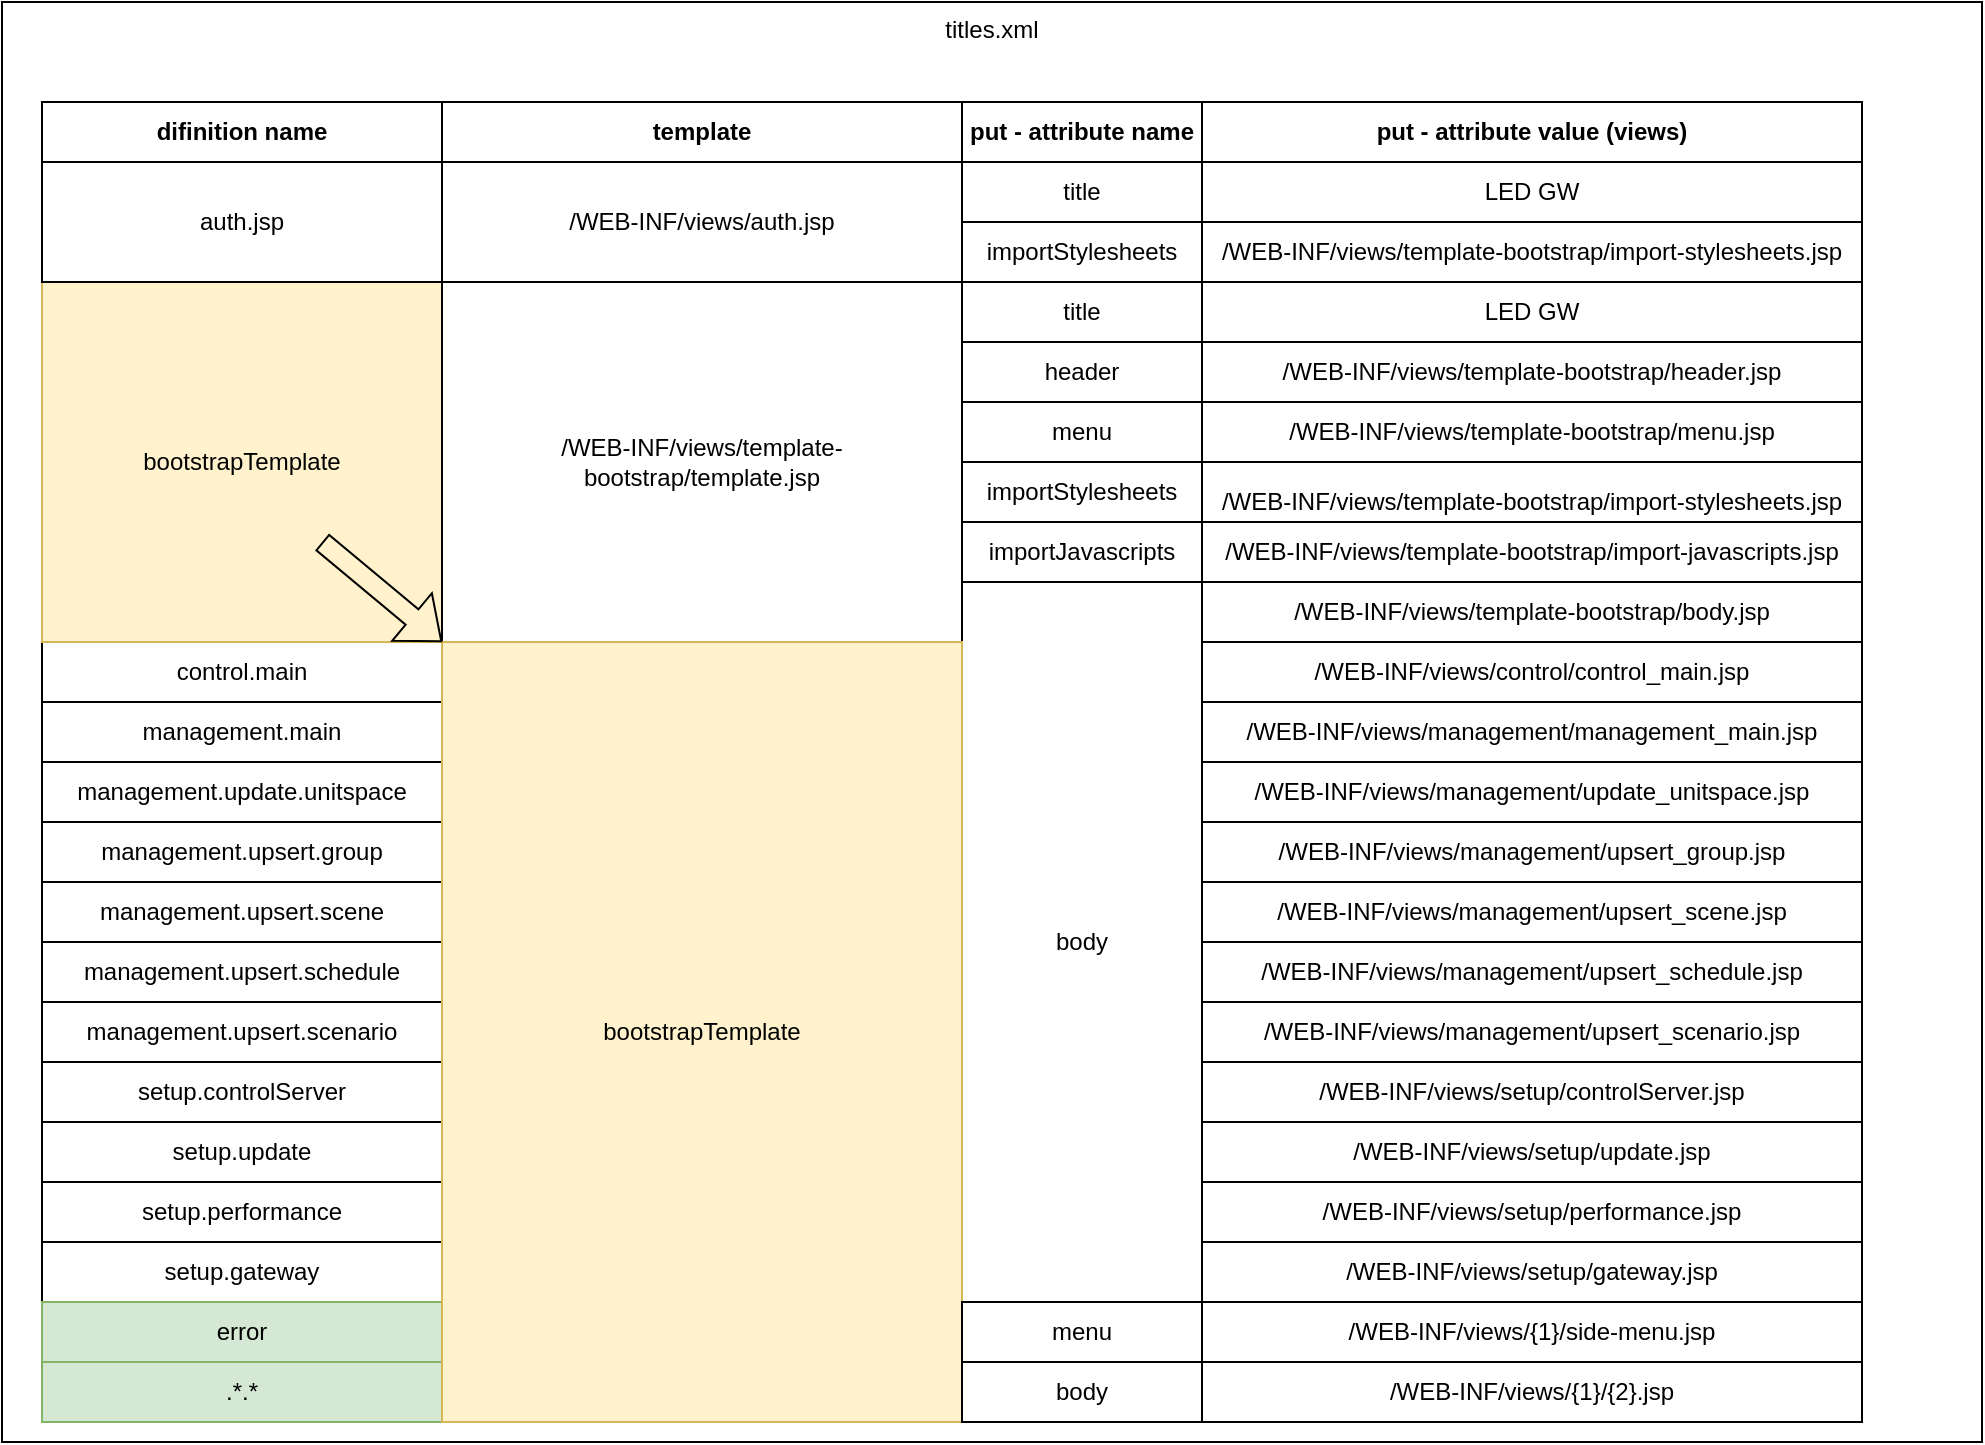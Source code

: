 <mxfile version="18.0.7" type="github">
  <diagram id="MzFicAQLVDI_cGvtkar0" name="Page-1">
    <mxGraphModel dx="1401" dy="754" grid="1" gridSize="10" guides="1" tooltips="1" connect="1" arrows="1" fold="1" page="1" pageScale="1" pageWidth="827" pageHeight="1169" math="0" shadow="0">
      <root>
        <mxCell id="0" />
        <mxCell id="1" parent="0" />
        <mxCell id="Hx5KmIL_yOUIcQr_x3xt-8" value="titles.xml" style="rounded=0;whiteSpace=wrap;html=1;verticalAlign=top;" vertex="1" parent="1">
          <mxGeometry x="30" y="40" width="990" height="720" as="geometry" />
        </mxCell>
        <mxCell id="Hx5KmIL_yOUIcQr_x3xt-2" value="title" style="rounded=0;whiteSpace=wrap;html=1;" vertex="1" parent="1">
          <mxGeometry x="510" y="180" width="120" height="30" as="geometry" />
        </mxCell>
        <mxCell id="Hx5KmIL_yOUIcQr_x3xt-3" value="header" style="rounded=0;whiteSpace=wrap;html=1;" vertex="1" parent="1">
          <mxGeometry x="510" y="210" width="120" height="30" as="geometry" />
        </mxCell>
        <mxCell id="Hx5KmIL_yOUIcQr_x3xt-4" value="menu" style="rounded=0;whiteSpace=wrap;html=1;" vertex="1" parent="1">
          <mxGeometry x="510" y="240" width="120" height="30" as="geometry" />
        </mxCell>
        <mxCell id="Hx5KmIL_yOUIcQr_x3xt-5" value="importStylesheets" style="rounded=0;whiteSpace=wrap;html=1;" vertex="1" parent="1">
          <mxGeometry x="510" y="270" width="120" height="30" as="geometry" />
        </mxCell>
        <mxCell id="Hx5KmIL_yOUIcQr_x3xt-6" value="importJavascripts" style="rounded=0;whiteSpace=wrap;html=1;" vertex="1" parent="1">
          <mxGeometry x="510" y="300" width="120" height="30" as="geometry" />
        </mxCell>
        <mxCell id="Hx5KmIL_yOUIcQr_x3xt-7" value="body" style="rounded=0;whiteSpace=wrap;html=1;" vertex="1" parent="1">
          <mxGeometry x="510" y="330" width="120" height="360" as="geometry" />
        </mxCell>
        <mxCell id="Hx5KmIL_yOUIcQr_x3xt-24" value="/WEB-INF/views/{1}/side-menu.jsp" style="group;" vertex="1" connectable="0" parent="1">
          <mxGeometry x="630" y="360" width="330" height="390" as="geometry" />
        </mxCell>
        <UserObject label="/WEB-INF/views/management/upsert_scenario.jsp" link="management.upsert.scenario" id="Hx5KmIL_yOUIcQr_x3xt-25">
          <mxCell style="rounded=0;whiteSpace=wrap;html=1;" vertex="1" parent="Hx5KmIL_yOUIcQr_x3xt-24">
            <mxGeometry y="180" width="330" height="30" as="geometry" />
          </mxCell>
        </UserObject>
        <UserObject label="/WEB-INF/views/setup/controlServer.jsp" link="setup.controlServer" id="Hx5KmIL_yOUIcQr_x3xt-26">
          <mxCell style="rounded=0;whiteSpace=wrap;html=1;" vertex="1" parent="Hx5KmIL_yOUIcQr_x3xt-24">
            <mxGeometry y="210" width="330" height="30" as="geometry" />
          </mxCell>
        </UserObject>
        <UserObject label="/WEB-INF/views/setup/update.jsp" link="setup.update" id="Hx5KmIL_yOUIcQr_x3xt-27">
          <mxCell style="rounded=0;whiteSpace=wrap;html=1;" vertex="1" parent="Hx5KmIL_yOUIcQr_x3xt-24">
            <mxGeometry y="240" width="330" height="30" as="geometry" />
          </mxCell>
        </UserObject>
        <UserObject label="/WEB-INF/views/setup/performance.jsp" link="setup.performance" id="Hx5KmIL_yOUIcQr_x3xt-28">
          <mxCell style="rounded=0;whiteSpace=wrap;html=1;" vertex="1" parent="Hx5KmIL_yOUIcQr_x3xt-24">
            <mxGeometry y="270" width="330" height="30" as="geometry" />
          </mxCell>
        </UserObject>
        <UserObject label="/WEB-INF/views/setup/gateway.jsp" link="setup.gateway" id="Hx5KmIL_yOUIcQr_x3xt-29">
          <mxCell style="rounded=0;whiteSpace=wrap;html=1;" vertex="1" parent="Hx5KmIL_yOUIcQr_x3xt-24">
            <mxGeometry y="300" width="330" height="30" as="geometry" />
          </mxCell>
        </UserObject>
        <UserObject label="/WEB-INF/views/{1}/side-menu.jsp" link="setup.performance" id="Hx5KmIL_yOUIcQr_x3xt-30">
          <mxCell style="rounded=0;whiteSpace=wrap;html=1;" vertex="1" parent="Hx5KmIL_yOUIcQr_x3xt-24">
            <mxGeometry y="330" width="330" height="30" as="geometry" />
          </mxCell>
        </UserObject>
        <UserObject label="/WEB-INF/views/{1}/{2}.jsp" link="setup.performance" id="Hx5KmIL_yOUIcQr_x3xt-31">
          <mxCell style="rounded=0;whiteSpace=wrap;html=1;" vertex="1" parent="Hx5KmIL_yOUIcQr_x3xt-24">
            <mxGeometry y="360" width="330" height="30" as="geometry" />
          </mxCell>
        </UserObject>
        <mxCell id="Hx5KmIL_yOUIcQr_x3xt-32" value="/WEB-INF/views/control/control_main.jsp" style="rounded=0;whiteSpace=wrap;html=1;" vertex="1" parent="Hx5KmIL_yOUIcQr_x3xt-24">
          <mxGeometry width="330" height="30" as="geometry" />
        </mxCell>
        <mxCell id="Hx5KmIL_yOUIcQr_x3xt-33" value="/WEB-INF/views/management/management_main.jsp" style="rounded=0;whiteSpace=wrap;html=1;" vertex="1" parent="Hx5KmIL_yOUIcQr_x3xt-24">
          <mxGeometry y="30" width="330" height="30" as="geometry" />
        </mxCell>
        <mxCell id="Hx5KmIL_yOUIcQr_x3xt-34" value="/WEB-INF/views/management/update_unitspace.jsp" style="rounded=0;whiteSpace=wrap;html=1;" vertex="1" parent="Hx5KmIL_yOUIcQr_x3xt-24">
          <mxGeometry y="60" width="330" height="30" as="geometry" />
        </mxCell>
        <UserObject label="/WEB-INF/views/management/upsert_group.jsp" id="Hx5KmIL_yOUIcQr_x3xt-35">
          <mxCell style="rounded=0;whiteSpace=wrap;html=1;" vertex="1" parent="Hx5KmIL_yOUIcQr_x3xt-24">
            <mxGeometry y="90" width="330" height="30" as="geometry" />
          </mxCell>
        </UserObject>
        <UserObject label="/WEB-INF/views/management/upsert_scene.jsp" link="management.upsert.scene" id="Hx5KmIL_yOUIcQr_x3xt-36">
          <mxCell style="rounded=0;whiteSpace=wrap;html=1;" vertex="1" parent="Hx5KmIL_yOUIcQr_x3xt-24">
            <mxGeometry y="120" width="330" height="30" as="geometry" />
          </mxCell>
        </UserObject>
        <UserObject label="/WEB-INF/views/management/upsert_schedule.jsp" link="management.upsert.schedule" id="Hx5KmIL_yOUIcQr_x3xt-37">
          <mxCell style="rounded=0;whiteSpace=wrap;html=1;" vertex="1" parent="Hx5KmIL_yOUIcQr_x3xt-24">
            <mxGeometry y="150" width="330" height="30" as="geometry" />
          </mxCell>
        </UserObject>
        <mxCell id="Hx5KmIL_yOUIcQr_x3xt-9" value="control.main" style="rounded=0;whiteSpace=wrap;html=1;" vertex="1" parent="1">
          <mxGeometry x="50" y="360" width="200" height="30" as="geometry" />
        </mxCell>
        <mxCell id="Hx5KmIL_yOUIcQr_x3xt-59" value="LED GW" style="rounded=0;whiteSpace=wrap;html=1;" vertex="1" parent="1">
          <mxGeometry x="630" y="180" width="330" height="30" as="geometry" />
        </mxCell>
        <mxCell id="Hx5KmIL_yOUIcQr_x3xt-60" value="/WEB-INF/views/template-bootstrap/header.jsp" style="rounded=0;whiteSpace=wrap;html=1;" vertex="1" parent="1">
          <mxGeometry x="630" y="210" width="330" height="30" as="geometry" />
        </mxCell>
        <mxCell id="Hx5KmIL_yOUIcQr_x3xt-61" value="/WEB-INF/views/template-bootstrap/menu.jsp" style="rounded=0;whiteSpace=wrap;html=1;" vertex="1" parent="1">
          <mxGeometry x="630" y="240" width="330" height="30" as="geometry" />
        </mxCell>
        <mxCell id="Hx5KmIL_yOUIcQr_x3xt-62" value="/WEB-INF/views/template-bootstrap/import-stylesheets.jsp" style="rounded=0;whiteSpace=wrap;html=1;" vertex="1" parent="1">
          <mxGeometry x="630" y="270" width="330" height="40" as="geometry" />
        </mxCell>
        <mxCell id="Hx5KmIL_yOUIcQr_x3xt-63" value="/WEB-INF/views/template-bootstrap/body.jsp" style="rounded=0;whiteSpace=wrap;html=1;" vertex="1" parent="1">
          <mxGeometry x="630" y="330" width="330" height="30" as="geometry" />
        </mxCell>
        <mxCell id="Hx5KmIL_yOUIcQr_x3xt-64" value="/WEB-INF/views/template-bootstrap/import-javascripts.jsp" style="rounded=0;whiteSpace=wrap;html=1;" vertex="1" parent="1">
          <mxGeometry x="630" y="300" width="330" height="30" as="geometry" />
        </mxCell>
        <mxCell id="Hx5KmIL_yOUIcQr_x3xt-65" value="bootstrapTemplate" style="rounded=0;whiteSpace=wrap;html=1;fillColor=#fff2cc;strokeColor=#d6b656;" vertex="1" parent="1">
          <mxGeometry x="50" y="180" width="200" height="180" as="geometry" />
        </mxCell>
        <mxCell id="Hx5KmIL_yOUIcQr_x3xt-71" value="auth.jsp" style="rounded=0;whiteSpace=wrap;html=1;" vertex="1" parent="1">
          <mxGeometry x="50" y="120" width="200" height="60" as="geometry" />
        </mxCell>
        <mxCell id="Hx5KmIL_yOUIcQr_x3xt-73" value="/WEB-INF/views/template-bootstrap/template.jsp" style="rounded=0;whiteSpace=wrap;html=1;" vertex="1" parent="1">
          <mxGeometry x="250" y="180" width="260" height="180" as="geometry" />
        </mxCell>
        <mxCell id="Hx5KmIL_yOUIcQr_x3xt-74" value="/WEB-INF/views/auth.jsp" style="rounded=0;whiteSpace=wrap;html=1;" vertex="1" parent="1">
          <mxGeometry x="250" y="120" width="260" height="60" as="geometry" />
        </mxCell>
        <mxCell id="Hx5KmIL_yOUIcQr_x3xt-75" value="title" style="rounded=0;whiteSpace=wrap;html=1;" vertex="1" parent="1">
          <mxGeometry x="510" y="120" width="120" height="30" as="geometry" />
        </mxCell>
        <mxCell id="Hx5KmIL_yOUIcQr_x3xt-76" value="importStylesheets" style="rounded=0;whiteSpace=wrap;html=1;" vertex="1" parent="1">
          <mxGeometry x="510" y="150" width="120" height="30" as="geometry" />
        </mxCell>
        <mxCell id="Hx5KmIL_yOUIcQr_x3xt-77" value="/WEB-INF/views/template-bootstrap/import-stylesheets.jsp" style="rounded=0;whiteSpace=wrap;html=1;" vertex="1" parent="1">
          <mxGeometry x="630" y="150" width="330" height="30" as="geometry" />
        </mxCell>
        <mxCell id="Hx5KmIL_yOUIcQr_x3xt-78" value="LED GW" style="rounded=0;whiteSpace=wrap;html=1;" vertex="1" parent="1">
          <mxGeometry x="630" y="120" width="330" height="30" as="geometry" />
        </mxCell>
        <mxCell id="Hx5KmIL_yOUIcQr_x3xt-80" value="template" style="rounded=0;whiteSpace=wrap;html=1;fontStyle=1" vertex="1" parent="1">
          <mxGeometry x="250" y="90" width="260" height="30" as="geometry" />
        </mxCell>
        <mxCell id="Hx5KmIL_yOUIcQr_x3xt-81" value="difinition name" style="rounded=0;whiteSpace=wrap;html=1;fontStyle=1" vertex="1" parent="1">
          <mxGeometry x="50" y="90" width="200" height="30" as="geometry" />
        </mxCell>
        <mxCell id="Hx5KmIL_yOUIcQr_x3xt-82" value="put - attribute name" style="rounded=0;whiteSpace=wrap;html=1;fontStyle=1" vertex="1" parent="1">
          <mxGeometry x="510" y="90" width="120" height="30" as="geometry" />
        </mxCell>
        <mxCell id="Hx5KmIL_yOUIcQr_x3xt-83" value="put - attribute value (views)" style="rounded=0;whiteSpace=wrap;html=1;fontStyle=1" vertex="1" parent="1">
          <mxGeometry x="630" y="90" width="330" height="30" as="geometry" />
        </mxCell>
        <mxCell id="Hx5KmIL_yOUIcQr_x3xt-84" value="" style="group" vertex="1" connectable="0" parent="1">
          <mxGeometry x="50" y="390" width="200" height="360" as="geometry" />
        </mxCell>
        <UserObject label="management.upsert.scenario" link="management.upsert.scenario" id="Hx5KmIL_yOUIcQr_x3xt-16">
          <mxCell style="rounded=0;whiteSpace=wrap;html=1;" vertex="1" parent="Hx5KmIL_yOUIcQr_x3xt-84">
            <mxGeometry y="150" width="200" height="30" as="geometry" />
          </mxCell>
        </UserObject>
        <UserObject label="setup.controlServer" link="setup.controlServer" id="Hx5KmIL_yOUIcQr_x3xt-17">
          <mxCell style="rounded=0;whiteSpace=wrap;html=1;" vertex="1" parent="Hx5KmIL_yOUIcQr_x3xt-84">
            <mxGeometry y="180" width="200" height="30" as="geometry" />
          </mxCell>
        </UserObject>
        <UserObject label="setup.update" link="setup.update" id="Hx5KmIL_yOUIcQr_x3xt-18">
          <mxCell style="rounded=0;whiteSpace=wrap;html=1;" vertex="1" parent="Hx5KmIL_yOUIcQr_x3xt-84">
            <mxGeometry y="210" width="200" height="30" as="geometry" />
          </mxCell>
        </UserObject>
        <UserObject label="setup.performance" link="setup.performance" id="Hx5KmIL_yOUIcQr_x3xt-19">
          <mxCell style="rounded=0;whiteSpace=wrap;html=1;" vertex="1" parent="Hx5KmIL_yOUIcQr_x3xt-84">
            <mxGeometry y="240" width="200" height="30" as="geometry" />
          </mxCell>
        </UserObject>
        <UserObject label="setup.gateway" link="setup.gateway" id="Hx5KmIL_yOUIcQr_x3xt-20">
          <mxCell style="rounded=0;whiteSpace=wrap;html=1;" vertex="1" parent="Hx5KmIL_yOUIcQr_x3xt-84">
            <mxGeometry y="270" width="200" height="30" as="geometry" />
          </mxCell>
        </UserObject>
        <UserObject label="error" link="setup.performance" id="Hx5KmIL_yOUIcQr_x3xt-21">
          <mxCell style="rounded=0;whiteSpace=wrap;html=1;fillColor=#d5e8d4;strokeColor=#82b366;" vertex="1" parent="Hx5KmIL_yOUIcQr_x3xt-84">
            <mxGeometry y="300" width="200" height="30" as="geometry" />
          </mxCell>
        </UserObject>
        <UserObject label=".*.*" link="setup.performance" id="Hx5KmIL_yOUIcQr_x3xt-22">
          <mxCell style="rounded=0;whiteSpace=wrap;html=1;fillColor=#d5e8d4;strokeColor=#82b366;" vertex="1" parent="Hx5KmIL_yOUIcQr_x3xt-84">
            <mxGeometry y="330" width="200" height="30" as="geometry" />
          </mxCell>
        </UserObject>
        <mxCell id="Hx5KmIL_yOUIcQr_x3xt-10" value="management.main" style="rounded=0;whiteSpace=wrap;html=1;" vertex="1" parent="Hx5KmIL_yOUIcQr_x3xt-84">
          <mxGeometry width="200" height="30" as="geometry" />
        </mxCell>
        <mxCell id="Hx5KmIL_yOUIcQr_x3xt-11" value="management.update.unitspace" style="rounded=0;whiteSpace=wrap;html=1;" vertex="1" parent="Hx5KmIL_yOUIcQr_x3xt-84">
          <mxGeometry y="30" width="200" height="30" as="geometry" />
        </mxCell>
        <UserObject label="management.upsert.group" id="Hx5KmIL_yOUIcQr_x3xt-12">
          <mxCell style="rounded=0;whiteSpace=wrap;html=1;" vertex="1" parent="Hx5KmIL_yOUIcQr_x3xt-84">
            <mxGeometry y="60" width="200" height="30" as="geometry" />
          </mxCell>
        </UserObject>
        <UserObject label="management.upsert.scene" link="management.upsert.scene" id="Hx5KmIL_yOUIcQr_x3xt-13">
          <mxCell style="rounded=0;whiteSpace=wrap;html=1;" vertex="1" parent="Hx5KmIL_yOUIcQr_x3xt-84">
            <mxGeometry y="90" width="200" height="30" as="geometry" />
          </mxCell>
        </UserObject>
        <UserObject label="management.upsert.schedule" link="management.upsert.schedule" id="Hx5KmIL_yOUIcQr_x3xt-14">
          <mxCell style="rounded=0;whiteSpace=wrap;html=1;" vertex="1" parent="Hx5KmIL_yOUIcQr_x3xt-84">
            <mxGeometry y="120" width="200" height="30" as="geometry" />
          </mxCell>
        </UserObject>
        <mxCell id="Hx5KmIL_yOUIcQr_x3xt-85" value="bootstrapTemplate" style="rounded=0;whiteSpace=wrap;html=1;fillColor=#fff2cc;strokeColor=#d6b656;" vertex="1" parent="1">
          <mxGeometry x="250" y="360" width="260" height="390" as="geometry" />
        </mxCell>
        <mxCell id="Hx5KmIL_yOUIcQr_x3xt-86" value="" style="shape=flexArrow;endArrow=classic;html=1;rounded=0;entryX=0;entryY=0;entryDx=0;entryDy=0;" edge="1" parent="1" target="Hx5KmIL_yOUIcQr_x3xt-85">
          <mxGeometry width="50" height="50" relative="1" as="geometry">
            <mxPoint x="190" y="310" as="sourcePoint" />
            <mxPoint x="240" y="260" as="targetPoint" />
          </mxGeometry>
        </mxCell>
        <mxCell id="Hx5KmIL_yOUIcQr_x3xt-87" value="menu" style="rounded=0;whiteSpace=wrap;html=1;" vertex="1" parent="1">
          <mxGeometry x="510" y="690" width="120" height="30" as="geometry" />
        </mxCell>
        <mxCell id="Hx5KmIL_yOUIcQr_x3xt-88" value="body" style="rounded=0;whiteSpace=wrap;html=1;" vertex="1" parent="1">
          <mxGeometry x="510" y="720" width="120" height="30" as="geometry" />
        </mxCell>
      </root>
    </mxGraphModel>
  </diagram>
</mxfile>
